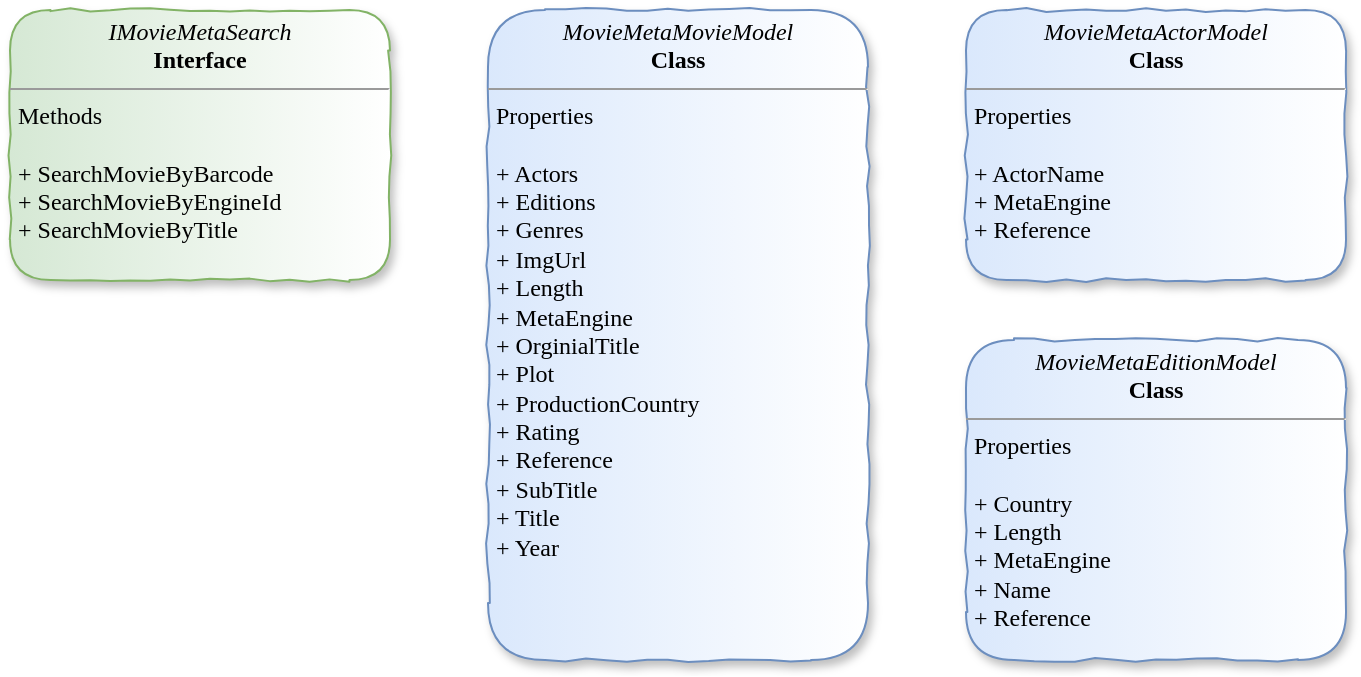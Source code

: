 <mxfile version="10.6.0" type="device"><diagram id="aRy1am58FUP3nLe2_kho" name="Page-1"><mxGraphModel dx="1394" dy="771" grid="1" gridSize="10" guides="1" tooltips="1" connect="1" arrows="1" fold="1" page="1" pageScale="1" pageWidth="827" pageHeight="1169" math="0" shadow="0"><root><mxCell id="0"/><mxCell id="1" parent="0"/><mxCell id="6bFl-Gt-YlIcDTlUKbAs-19" value="&lt;p style=&quot;margin: 0px ; margin-top: 4px ; text-align: center&quot;&gt;&lt;i&gt;IMovieMetaSearch&lt;/i&gt;&lt;br&gt;&lt;b&gt;Interface&lt;/b&gt;&lt;br&gt;&lt;/p&gt;&lt;hr size=&quot;1&quot;&gt;&lt;p style=&quot;margin: 0px ; margin-left: 4px&quot;&gt;Methods&lt;/p&gt;&lt;p style=&quot;margin: 0px ; margin-left: 4px&quot;&gt;&lt;br&gt;&lt;/p&gt;&lt;p style=&quot;margin: 0px ; margin-left: 4px&quot;&gt;+ SearchMovieByBarcode&lt;/p&gt;&lt;p style=&quot;margin: 0px ; margin-left: 4px&quot;&gt;+ SearchMovieByEngineId&lt;/p&gt;&lt;p style=&quot;margin: 0px ; margin-left: 4px&quot;&gt;+ SearchMovieByTitle&lt;br&gt;&lt;/p&gt;" style="verticalAlign=top;align=left;overflow=fill;fontSize=12;fontFamily=Comic Sans MS;html=1;strokeColor=#82b366;fillColor=#d5e8d4;shadow=1;comic=1;rounded=1;gradientDirection=east;gradientColor=#ffffff;" vertex="1" parent="1"><mxGeometry x="20" y="30" width="190" height="135" as="geometry"/></mxCell><mxCell id="6bFl-Gt-YlIcDTlUKbAs-22" value="&lt;p style=&quot;margin: 0px ; margin-top: 4px ; text-align: center&quot;&gt;&lt;i&gt;MovieMetaActorModel&lt;/i&gt;&lt;br&gt;&lt;b&gt;Class&lt;/b&gt;&lt;br&gt;&lt;/p&gt;&lt;hr size=&quot;1&quot;&gt;&lt;p style=&quot;margin: 0px ; margin-left: 4px&quot;&gt;Properties&lt;/p&gt;&lt;p style=&quot;margin: 0px ; margin-left: 4px&quot;&gt;&lt;br&gt;&lt;/p&gt;&lt;p style=&quot;margin: 0px ; margin-left: 4px&quot;&gt;+ ActorName&lt;/p&gt;&lt;p style=&quot;margin: 0px ; margin-left: 4px&quot;&gt;+ MetaEngine&lt;br&gt;&lt;/p&gt;&lt;p style=&quot;margin: 0px ; margin-left: 4px&quot;&gt;+ Reference&lt;br&gt;&lt;/p&gt;" style="verticalAlign=top;align=left;overflow=fill;fontSize=12;fontFamily=Comic Sans MS;html=1;strokeColor=#6c8ebf;fillColor=#dae8fc;gradientColor=#ffffff;gradientDirection=east;rounded=1;shadow=1;comic=1;" vertex="1" parent="1"><mxGeometry x="498" y="30" width="190" height="135" as="geometry"/></mxCell><mxCell id="6bFl-Gt-YlIcDTlUKbAs-23" value="&lt;p style=&quot;margin: 0px ; margin-top: 4px ; text-align: center&quot;&gt;&lt;i&gt;MovieMetaEditionModel&lt;/i&gt;&lt;br&gt;&lt;b&gt;Class&lt;/b&gt;&lt;br&gt;&lt;/p&gt;&lt;hr size=&quot;1&quot;&gt;&lt;p style=&quot;margin: 0px ; margin-left: 4px&quot;&gt;Properties&lt;/p&gt;&lt;p style=&quot;margin: 0px ; margin-left: 4px&quot;&gt;&lt;br&gt;&lt;/p&gt;&lt;p style=&quot;margin: 0px ; margin-left: 4px&quot;&gt;+ Country&lt;/p&gt;&lt;p style=&quot;margin: 0px ; margin-left: 4px&quot;&gt;+ Length&lt;br&gt;&lt;/p&gt;&lt;p style=&quot;margin: 0px ; margin-left: 4px&quot;&gt;+ MetaEngine&lt;/p&gt;&lt;p style=&quot;margin: 0px ; margin-left: 4px&quot;&gt;+ Name&lt;br&gt;&lt;/p&gt;&lt;p style=&quot;margin: 0px ; margin-left: 4px&quot;&gt;+ Reference&lt;br&gt;&lt;/p&gt;" style="verticalAlign=top;align=left;overflow=fill;fontSize=12;fontFamily=Comic Sans MS;html=1;strokeColor=#6c8ebf;fillColor=#dae8fc;gradientColor=#ffffff;gradientDirection=east;rounded=1;shadow=1;comic=1;glass=0;" vertex="1" parent="1"><mxGeometry x="498" y="195" width="190" height="160" as="geometry"/></mxCell><mxCell id="6bFl-Gt-YlIcDTlUKbAs-24" value="&lt;p style=&quot;margin: 0px ; margin-top: 4px ; text-align: center&quot;&gt;&lt;i&gt;MovieMetaMovieModel&lt;/i&gt;&lt;br&gt;&lt;b&gt;Class&lt;/b&gt;&lt;br&gt;&lt;/p&gt;&lt;hr size=&quot;1&quot;&gt;&lt;p style=&quot;margin: 0px ; margin-left: 4px&quot;&gt;Properties&lt;/p&gt;&lt;p style=&quot;margin: 0px ; margin-left: 4px&quot;&gt;&lt;br&gt;&lt;/p&gt;&lt;p style=&quot;margin: 0px ; margin-left: 4px&quot;&gt;+ Actors&lt;/p&gt;&lt;p style=&quot;margin: 0px ; margin-left: 4px&quot;&gt;+ Editions&lt;/p&gt;&lt;p style=&quot;margin: 0px ; margin-left: 4px&quot;&gt;+ Genres&lt;/p&gt;&lt;p style=&quot;margin: 0px ; margin-left: 4px&quot;&gt;+ ImgUrl&lt;/p&gt;&lt;p style=&quot;margin: 0px ; margin-left: 4px&quot;&gt;+ Length&lt;br&gt;&lt;/p&gt;&lt;p style=&quot;margin: 0px ; margin-left: 4px&quot;&gt;+ MetaEngine&lt;/p&gt;&lt;p style=&quot;margin: 0px ; margin-left: 4px&quot;&gt;+ OrginialTitle&lt;/p&gt;&lt;p style=&quot;margin: 0px ; margin-left: 4px&quot;&gt;+ Plot&lt;br&gt;&lt;/p&gt;&lt;p style=&quot;margin: 0px ; margin-left: 4px&quot;&gt;+ ProductionCountry&lt;/p&gt;&lt;p style=&quot;margin: 0px ; margin-left: 4px&quot;&gt;+ Rating&lt;br&gt;&lt;/p&gt;&lt;p style=&quot;margin: 0px ; margin-left: 4px&quot;&gt;+ Reference&lt;/p&gt;&lt;p style=&quot;margin: 0px ; margin-left: 4px&quot;&gt;+ SubTitle&lt;/p&gt;&lt;p style=&quot;margin: 0px ; margin-left: 4px&quot;&gt;+ Title&lt;/p&gt;&lt;p style=&quot;margin: 0px ; margin-left: 4px&quot;&gt;+ Year&lt;br&gt;&lt;/p&gt;" style="verticalAlign=top;align=left;overflow=fill;fontSize=12;fontFamily=Comic Sans MS;html=1;strokeColor=#6c8ebf;fillColor=#dae8fc;gradientColor=#ffffff;gradientDirection=east;rounded=1;comic=1;shadow=1;" vertex="1" parent="1"><mxGeometry x="259" y="30" width="190" height="325" as="geometry"/></mxCell></root></mxGraphModel></diagram></mxfile>